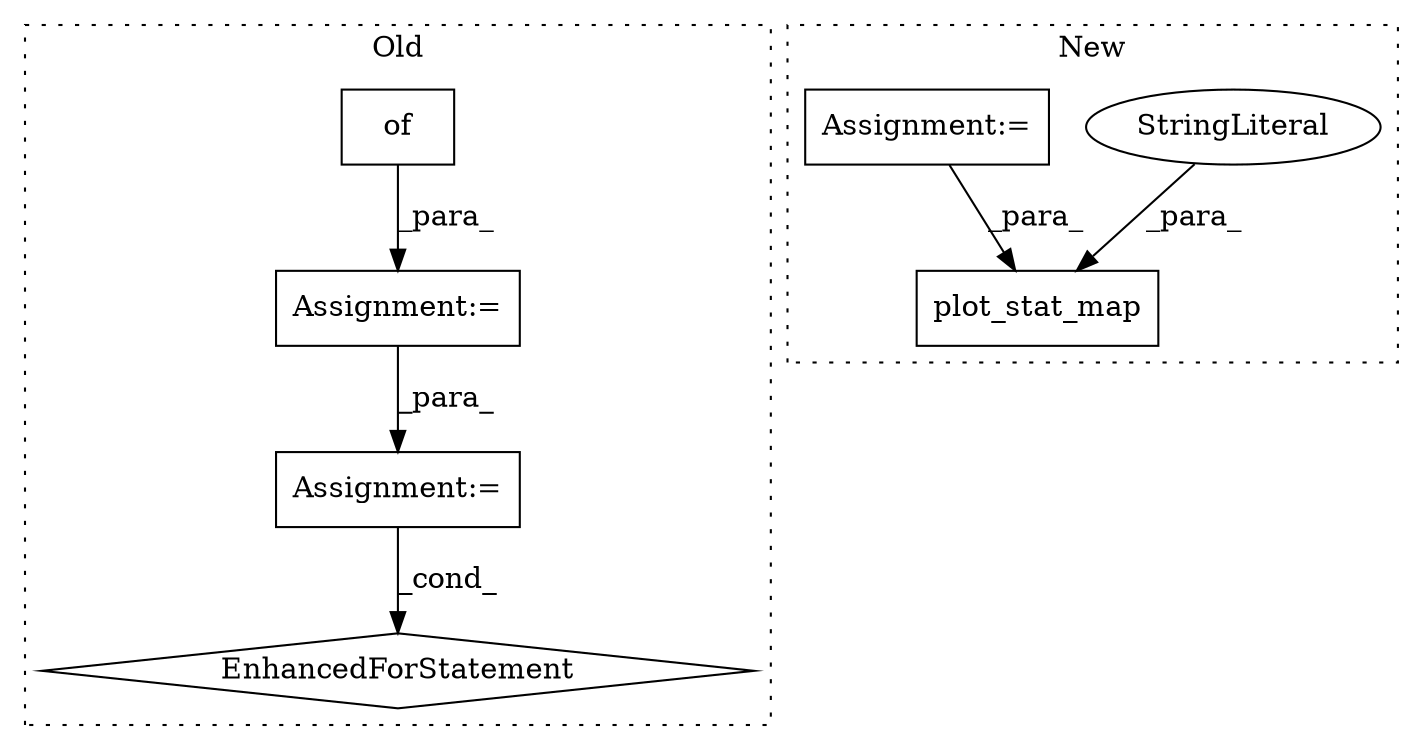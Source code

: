 digraph G {
subgraph cluster0 {
1 [label="EnhancedForStatement" a="70" s="1263,1382" l="70,2" shape="diamond"];
4 [label="Assignment:=" a="7" s="1105" l="1" shape="box"];
5 [label="Assignment:=" a="7" s="1263,1382" l="70,2" shape="box"];
6 [label="of" a="32" s="1110,1256" l="3,1" shape="box"];
label = "Old";
style="dotted";
}
subgraph cluster1 {
2 [label="plot_stat_map" a="32" s="1088,1175" l="14,1" shape="box"];
3 [label="StringLiteral" a="45" s="1127" l="48" shape="ellipse"];
7 [label="Assignment:=" a="7" s="636" l="1" shape="box"];
label = "New";
style="dotted";
}
3 -> 2 [label="_para_"];
4 -> 5 [label="_para_"];
5 -> 1 [label="_cond_"];
6 -> 4 [label="_para_"];
7 -> 2 [label="_para_"];
}